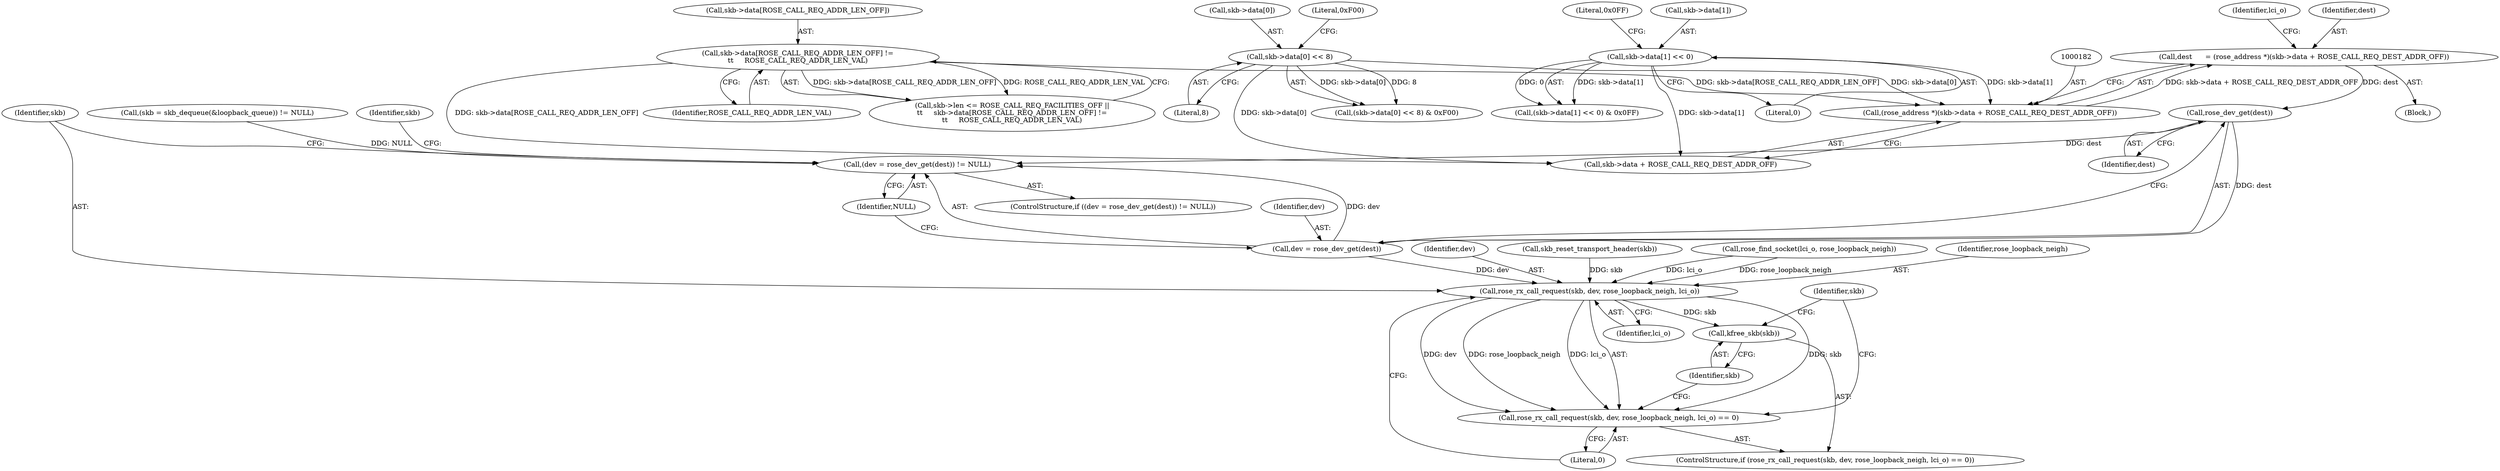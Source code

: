 digraph "0_linux_e0bccd315db0c2f919e7fcf9cb60db21d9986f52_0@pointer" {
"1000223" [label="(Call,rose_dev_get(dest))"];
"1000179" [label="(Call,dest      = (rose_address *)(skb->data + ROSE_CALL_REQ_DEST_ADDR_OFF))"];
"1000181" [label="(Call,(rose_address *)(skb->data + ROSE_CALL_REQ_DEST_ADDR_OFF))"];
"1000168" [label="(Call,skb->data[ROSE_CALL_REQ_ADDR_LEN_OFF] !=\n\t\t     ROSE_CALL_REQ_ADDR_LEN_VAL)"];
"1000133" [label="(Call,skb->data[0] << 8)"];
"1000142" [label="(Call,skb->data[1] << 0)"];
"1000220" [label="(Call,(dev = rose_dev_get(dest)) != NULL)"];
"1000221" [label="(Call,dev = rose_dev_get(dest))"];
"1000229" [label="(Call,rose_rx_call_request(skb, dev, rose_loopback_neigh, lci_o))"];
"1000228" [label="(Call,rose_rx_call_request(skb, dev, rose_loopback_neigh, lci_o) == 0)"];
"1000235" [label="(Call,kfree_skb(skb))"];
"1000236" [label="(Identifier,skb)"];
"1000143" [label="(Call,skb->data[1])"];
"1000180" [label="(Identifier,dest)"];
"1000141" [label="(Call,(skb->data[1] << 0) & 0x0FF)"];
"1000142" [label="(Call,skb->data[1] << 0)"];
"1000162" [label="(Call,skb->len <= ROSE_CALL_REQ_FACILITIES_OFF ||\n\t\t     skb->data[ROSE_CALL_REQ_ADDR_LEN_OFF] !=\n\t\t     ROSE_CALL_REQ_ADDR_LEN_VAL)"];
"1000230" [label="(Identifier,skb)"];
"1000222" [label="(Identifier,dev)"];
"1000118" [label="(Block,)"];
"1000181" [label="(Call,(rose_address *)(skb->data + ROSE_CALL_REQ_DEST_ADDR_OFF))"];
"1000169" [label="(Call,skb->data[ROSE_CALL_REQ_ADDR_LEN_OFF])"];
"1000231" [label="(Identifier,dev)"];
"1000133" [label="(Call,skb->data[0] << 8)"];
"1000139" [label="(Literal,8)"];
"1000233" [label="(Identifier,lci_o)"];
"1000183" [label="(Call,skb->data + ROSE_CALL_REQ_DEST_ADDR_OFF)"];
"1000140" [label="(Literal,0xF00)"];
"1000235" [label="(Call,kfree_skb(skb))"];
"1000134" [label="(Call,skb->data[0])"];
"1000228" [label="(Call,rose_rx_call_request(skb, dev, rose_loopback_neigh, lci_o) == 0)"];
"1000221" [label="(Call,dev = rose_dev_get(dest))"];
"1000111" [label="(Call,(skb = skb_dequeue(&loopback_queue)) != NULL)"];
"1000174" [label="(Identifier,ROSE_CALL_REQ_ADDR_LEN_VAL)"];
"1000229" [label="(Call,rose_rx_call_request(skb, dev, rose_loopback_neigh, lci_o))"];
"1000225" [label="(Identifier,NULL)"];
"1000223" [label="(Call,rose_dev_get(dest))"];
"1000220" [label="(Call,(dev = rose_dev_get(dest)) != NULL)"];
"1000189" [label="(Identifier,lci_o)"];
"1000179" [label="(Call,dest      = (rose_address *)(skb->data + ROSE_CALL_REQ_DEST_ADDR_OFF))"];
"1000195" [label="(Call,skb_reset_transport_header(skb))"];
"1000113" [label="(Identifier,skb)"];
"1000199" [label="(Call,rose_find_socket(lci_o, rose_loopback_neigh))"];
"1000149" [label="(Literal,0x0FF)"];
"1000234" [label="(Literal,0)"];
"1000232" [label="(Identifier,rose_loopback_neigh)"];
"1000240" [label="(Identifier,skb)"];
"1000168" [label="(Call,skb->data[ROSE_CALL_REQ_ADDR_LEN_OFF] !=\n\t\t     ROSE_CALL_REQ_ADDR_LEN_VAL)"];
"1000224" [label="(Identifier,dest)"];
"1000219" [label="(ControlStructure,if ((dev = rose_dev_get(dest)) != NULL))"];
"1000148" [label="(Literal,0)"];
"1000132" [label="(Call,(skb->data[0] << 8) & 0xF00)"];
"1000227" [label="(ControlStructure,if (rose_rx_call_request(skb, dev, rose_loopback_neigh, lci_o) == 0))"];
"1000223" -> "1000221"  [label="AST: "];
"1000223" -> "1000224"  [label="CFG: "];
"1000224" -> "1000223"  [label="AST: "];
"1000221" -> "1000223"  [label="CFG: "];
"1000223" -> "1000220"  [label="DDG: dest"];
"1000223" -> "1000221"  [label="DDG: dest"];
"1000179" -> "1000223"  [label="DDG: dest"];
"1000179" -> "1000118"  [label="AST: "];
"1000179" -> "1000181"  [label="CFG: "];
"1000180" -> "1000179"  [label="AST: "];
"1000181" -> "1000179"  [label="AST: "];
"1000189" -> "1000179"  [label="CFG: "];
"1000181" -> "1000179"  [label="DDG: skb->data + ROSE_CALL_REQ_DEST_ADDR_OFF"];
"1000181" -> "1000183"  [label="CFG: "];
"1000182" -> "1000181"  [label="AST: "];
"1000183" -> "1000181"  [label="AST: "];
"1000168" -> "1000181"  [label="DDG: skb->data[ROSE_CALL_REQ_ADDR_LEN_OFF]"];
"1000133" -> "1000181"  [label="DDG: skb->data[0]"];
"1000142" -> "1000181"  [label="DDG: skb->data[1]"];
"1000168" -> "1000162"  [label="AST: "];
"1000168" -> "1000174"  [label="CFG: "];
"1000169" -> "1000168"  [label="AST: "];
"1000174" -> "1000168"  [label="AST: "];
"1000162" -> "1000168"  [label="CFG: "];
"1000168" -> "1000162"  [label="DDG: skb->data[ROSE_CALL_REQ_ADDR_LEN_OFF]"];
"1000168" -> "1000162"  [label="DDG: ROSE_CALL_REQ_ADDR_LEN_VAL"];
"1000168" -> "1000183"  [label="DDG: skb->data[ROSE_CALL_REQ_ADDR_LEN_OFF]"];
"1000133" -> "1000132"  [label="AST: "];
"1000133" -> "1000139"  [label="CFG: "];
"1000134" -> "1000133"  [label="AST: "];
"1000139" -> "1000133"  [label="AST: "];
"1000140" -> "1000133"  [label="CFG: "];
"1000133" -> "1000132"  [label="DDG: skb->data[0]"];
"1000133" -> "1000132"  [label="DDG: 8"];
"1000133" -> "1000183"  [label="DDG: skb->data[0]"];
"1000142" -> "1000141"  [label="AST: "];
"1000142" -> "1000148"  [label="CFG: "];
"1000143" -> "1000142"  [label="AST: "];
"1000148" -> "1000142"  [label="AST: "];
"1000149" -> "1000142"  [label="CFG: "];
"1000142" -> "1000141"  [label="DDG: skb->data[1]"];
"1000142" -> "1000141"  [label="DDG: 0"];
"1000142" -> "1000183"  [label="DDG: skb->data[1]"];
"1000220" -> "1000219"  [label="AST: "];
"1000220" -> "1000225"  [label="CFG: "];
"1000221" -> "1000220"  [label="AST: "];
"1000225" -> "1000220"  [label="AST: "];
"1000230" -> "1000220"  [label="CFG: "];
"1000240" -> "1000220"  [label="CFG: "];
"1000221" -> "1000220"  [label="DDG: dev"];
"1000111" -> "1000220"  [label="DDG: NULL"];
"1000222" -> "1000221"  [label="AST: "];
"1000225" -> "1000221"  [label="CFG: "];
"1000221" -> "1000229"  [label="DDG: dev"];
"1000229" -> "1000228"  [label="AST: "];
"1000229" -> "1000233"  [label="CFG: "];
"1000230" -> "1000229"  [label="AST: "];
"1000231" -> "1000229"  [label="AST: "];
"1000232" -> "1000229"  [label="AST: "];
"1000233" -> "1000229"  [label="AST: "];
"1000234" -> "1000229"  [label="CFG: "];
"1000229" -> "1000228"  [label="DDG: skb"];
"1000229" -> "1000228"  [label="DDG: dev"];
"1000229" -> "1000228"  [label="DDG: rose_loopback_neigh"];
"1000229" -> "1000228"  [label="DDG: lci_o"];
"1000195" -> "1000229"  [label="DDG: skb"];
"1000199" -> "1000229"  [label="DDG: rose_loopback_neigh"];
"1000199" -> "1000229"  [label="DDG: lci_o"];
"1000229" -> "1000235"  [label="DDG: skb"];
"1000228" -> "1000227"  [label="AST: "];
"1000228" -> "1000234"  [label="CFG: "];
"1000234" -> "1000228"  [label="AST: "];
"1000113" -> "1000228"  [label="CFG: "];
"1000236" -> "1000228"  [label="CFG: "];
"1000235" -> "1000227"  [label="AST: "];
"1000235" -> "1000236"  [label="CFG: "];
"1000236" -> "1000235"  [label="AST: "];
"1000113" -> "1000235"  [label="CFG: "];
}
